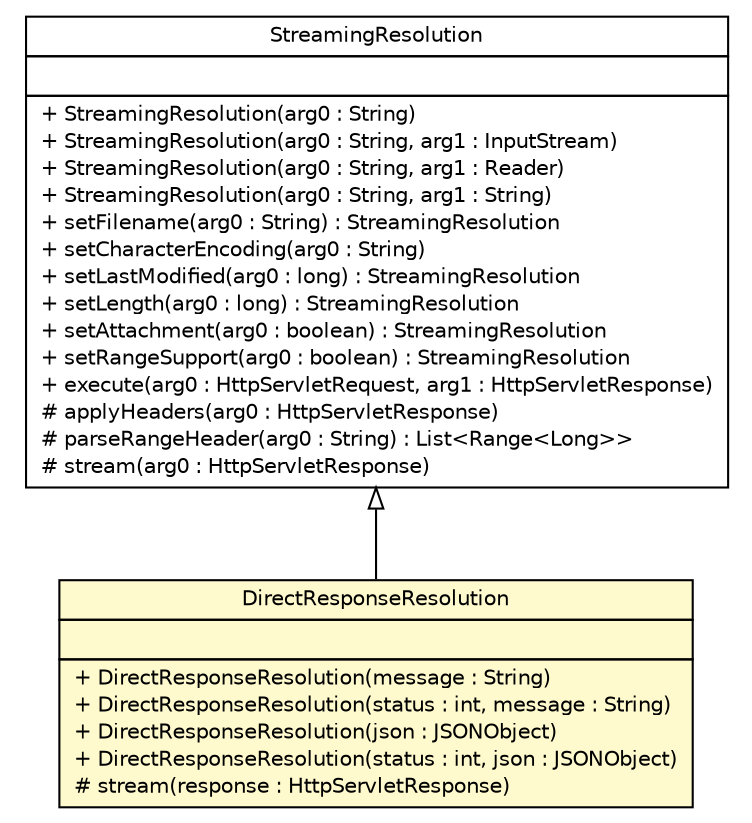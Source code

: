 #!/usr/local/bin/dot
#
# Class diagram 
# Generated by UMLGraph version R5_6-24-gf6e263 (http://www.umlgraph.org/)
#

digraph G {
	edge [fontname="Helvetica",fontsize=10,labelfontname="Helvetica",labelfontsize=10];
	node [fontname="Helvetica",fontsize=10,shape=plaintext];
	nodesep=0.25;
	ranksep=0.5;
	// nl.b3p.web.stripes.DirectResponseResolution
	c1265 [label=<<table title="nl.b3p.web.stripes.DirectResponseResolution" border="0" cellborder="1" cellspacing="0" cellpadding="2" port="p" bgcolor="lemonChiffon" href="./DirectResponseResolution.html">
		<tr><td><table border="0" cellspacing="0" cellpadding="1">
<tr><td align="center" balign="center"> DirectResponseResolution </td></tr>
		</table></td></tr>
		<tr><td><table border="0" cellspacing="0" cellpadding="1">
<tr><td align="left" balign="left">  </td></tr>
		</table></td></tr>
		<tr><td><table border="0" cellspacing="0" cellpadding="1">
<tr><td align="left" balign="left"> + DirectResponseResolution(message : String) </td></tr>
<tr><td align="left" balign="left"> + DirectResponseResolution(status : int, message : String) </td></tr>
<tr><td align="left" balign="left"> + DirectResponseResolution(json : JSONObject) </td></tr>
<tr><td align="left" balign="left"> + DirectResponseResolution(status : int, json : JSONObject) </td></tr>
<tr><td align="left" balign="left"> # stream(response : HttpServletResponse) </td></tr>
		</table></td></tr>
		</table>>, URL="./DirectResponseResolution.html", fontname="Helvetica", fontcolor="black", fontsize=10.0];
	//nl.b3p.web.stripes.DirectResponseResolution extends net.sourceforge.stripes.action.StreamingResolution
	c1269:p -> c1265:p [dir=back,arrowtail=empty];
	// net.sourceforge.stripes.action.StreamingResolution
	c1269 [label=<<table title="net.sourceforge.stripes.action.StreamingResolution" border="0" cellborder="1" cellspacing="0" cellpadding="2" port="p">
		<tr><td><table border="0" cellspacing="0" cellpadding="1">
<tr><td align="center" balign="center"> StreamingResolution </td></tr>
		</table></td></tr>
		<tr><td><table border="0" cellspacing="0" cellpadding="1">
<tr><td align="left" balign="left">  </td></tr>
		</table></td></tr>
		<tr><td><table border="0" cellspacing="0" cellpadding="1">
<tr><td align="left" balign="left"> + StreamingResolution(arg0 : String) </td></tr>
<tr><td align="left" balign="left"> + StreamingResolution(arg0 : String, arg1 : InputStream) </td></tr>
<tr><td align="left" balign="left"> + StreamingResolution(arg0 : String, arg1 : Reader) </td></tr>
<tr><td align="left" balign="left"> + StreamingResolution(arg0 : String, arg1 : String) </td></tr>
<tr><td align="left" balign="left"> + setFilename(arg0 : String) : StreamingResolution </td></tr>
<tr><td align="left" balign="left"> + setCharacterEncoding(arg0 : String) </td></tr>
<tr><td align="left" balign="left"> + setLastModified(arg0 : long) : StreamingResolution </td></tr>
<tr><td align="left" balign="left"> + setLength(arg0 : long) : StreamingResolution </td></tr>
<tr><td align="left" balign="left"> + setAttachment(arg0 : boolean) : StreamingResolution </td></tr>
<tr><td align="left" balign="left"> + setRangeSupport(arg0 : boolean) : StreamingResolution </td></tr>
<tr><td align="left" balign="left"> + execute(arg0 : HttpServletRequest, arg1 : HttpServletResponse) </td></tr>
<tr><td align="left" balign="left"> # applyHeaders(arg0 : HttpServletResponse) </td></tr>
<tr><td align="left" balign="left"> # parseRangeHeader(arg0 : String) : List&lt;Range&lt;Long&gt;&gt; </td></tr>
<tr><td align="left" balign="left"> # stream(arg0 : HttpServletResponse) </td></tr>
		</table></td></tr>
		</table>>, URL="null", fontname="Helvetica", fontcolor="black", fontsize=10.0];
}

